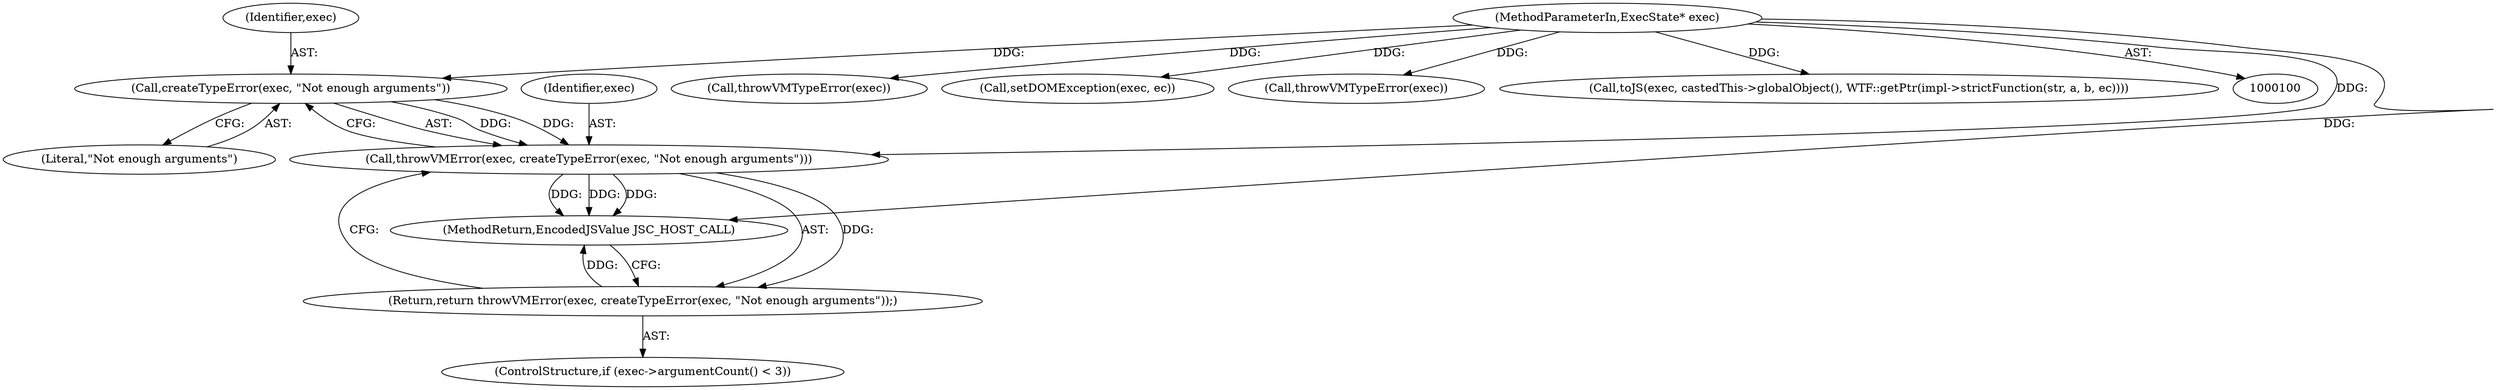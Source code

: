 digraph "1_Chrome_b944f670bb7a8a919daac497a4ea0536c954c201_51@API" {
"1000134" [label="(Call,createTypeError(exec, \"Not enough arguments\"))"];
"1000101" [label="(MethodParameterIn,ExecState* exec)"];
"1000132" [label="(Call,throwVMError(exec, createTypeError(exec, \"Not enough arguments\")))"];
"1000131" [label="(Return,return throwVMError(exec, createTypeError(exec, \"Not enough arguments\"));)"];
"1000192" [label="(MethodReturn,EncodedJSValue JSC_HOST_CALL)"];
"1000136" [label="(Literal,\"Not enough arguments\")"];
"1000166" [label="(Call,throwVMTypeError(exec))"];
"1000134" [label="(Call,createTypeError(exec, \"Not enough arguments\"))"];
"1000186" [label="(Call,setDOMException(exec, ec))"];
"1000113" [label="(Call,throwVMTypeError(exec))"];
"1000135" [label="(Identifier,exec)"];
"1000177" [label="(Call,toJS(exec, castedThis->globalObject(), WTF::getPtr(impl->strictFunction(str, a, b, ec))))"];
"1000127" [label="(ControlStructure,if (exec->argumentCount() < 3))"];
"1000101" [label="(MethodParameterIn,ExecState* exec)"];
"1000132" [label="(Call,throwVMError(exec, createTypeError(exec, \"Not enough arguments\")))"];
"1000131" [label="(Return,return throwVMError(exec, createTypeError(exec, \"Not enough arguments\"));)"];
"1000133" [label="(Identifier,exec)"];
"1000134" -> "1000132"  [label="AST: "];
"1000134" -> "1000136"  [label="CFG: "];
"1000135" -> "1000134"  [label="AST: "];
"1000136" -> "1000134"  [label="AST: "];
"1000132" -> "1000134"  [label="CFG: "];
"1000134" -> "1000132"  [label="DDG: "];
"1000134" -> "1000132"  [label="DDG: "];
"1000101" -> "1000134"  [label="DDG: "];
"1000101" -> "1000100"  [label="AST: "];
"1000101" -> "1000192"  [label="DDG: "];
"1000101" -> "1000113"  [label="DDG: "];
"1000101" -> "1000132"  [label="DDG: "];
"1000101" -> "1000166"  [label="DDG: "];
"1000101" -> "1000177"  [label="DDG: "];
"1000101" -> "1000186"  [label="DDG: "];
"1000132" -> "1000131"  [label="AST: "];
"1000133" -> "1000132"  [label="AST: "];
"1000131" -> "1000132"  [label="CFG: "];
"1000132" -> "1000192"  [label="DDG: "];
"1000132" -> "1000192"  [label="DDG: "];
"1000132" -> "1000192"  [label="DDG: "];
"1000132" -> "1000131"  [label="DDG: "];
"1000131" -> "1000127"  [label="AST: "];
"1000192" -> "1000131"  [label="CFG: "];
"1000131" -> "1000192"  [label="DDG: "];
}
